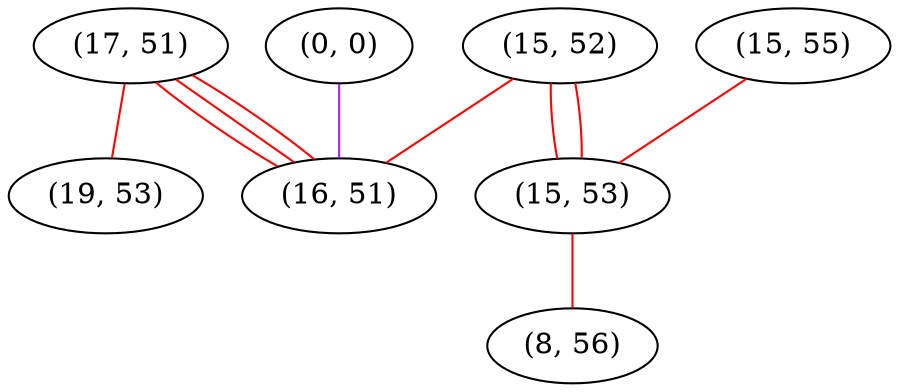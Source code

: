 graph "" {
"(17, 51)";
"(15, 55)";
"(15, 52)";
"(15, 53)";
"(0, 0)";
"(8, 56)";
"(16, 51)";
"(19, 53)";
"(17, 51)" -- "(16, 51)"  [color=red, key=0, weight=1];
"(17, 51)" -- "(16, 51)"  [color=red, key=1, weight=1];
"(17, 51)" -- "(16, 51)"  [color=red, key=2, weight=1];
"(17, 51)" -- "(19, 53)"  [color=red, key=0, weight=1];
"(15, 55)" -- "(15, 53)"  [color=red, key=0, weight=1];
"(15, 52)" -- "(16, 51)"  [color=red, key=0, weight=1];
"(15, 52)" -- "(15, 53)"  [color=red, key=0, weight=1];
"(15, 52)" -- "(15, 53)"  [color=red, key=1, weight=1];
"(15, 53)" -- "(8, 56)"  [color=red, key=0, weight=1];
"(0, 0)" -- "(16, 51)"  [color=purple, key=0, weight=4];
}
